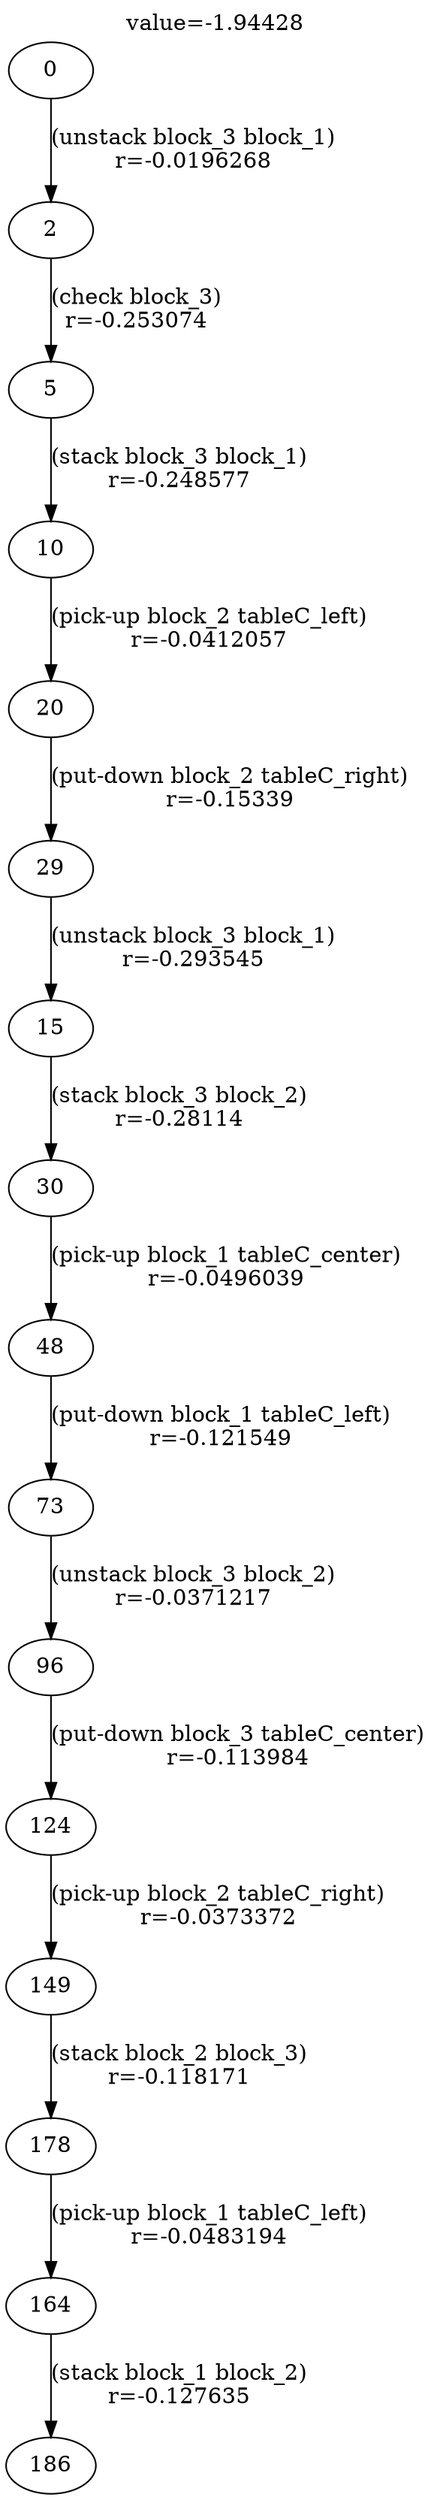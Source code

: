 digraph g{
label="value=-1.94428"
labelloc=top
0->2 [ label="(unstack block_3 block_1)
r=-0.0196268" ];
2->5 [ label="(check block_3)
r=-0.253074" ];
5->10 [ label="(stack block_3 block_1)
r=-0.248577" ];
10->20 [ label="(pick-up block_2 tableC_left)
r=-0.0412057" ];
20->29 [ label="(put-down block_2 tableC_right)
r=-0.15339" ];
29->15 [ label="(unstack block_3 block_1)
r=-0.293545" ];
15->30 [ label="(stack block_3 block_2)
r=-0.28114" ];
30->48 [ label="(pick-up block_1 tableC_center)
r=-0.0496039" ];
48->73 [ label="(put-down block_1 tableC_left)
r=-0.121549" ];
73->96 [ label="(unstack block_3 block_2)
r=-0.0371217" ];
96->124 [ label="(put-down block_3 tableC_center)
r=-0.113984" ];
124->149 [ label="(pick-up block_2 tableC_right)
r=-0.0373372" ];
149->178 [ label="(stack block_2 block_3)
r=-0.118171" ];
178->164 [ label="(pick-up block_1 tableC_left)
r=-0.0483194" ];
164->186 [ label="(stack block_1 block_2)
r=-0.127635" ];
}
